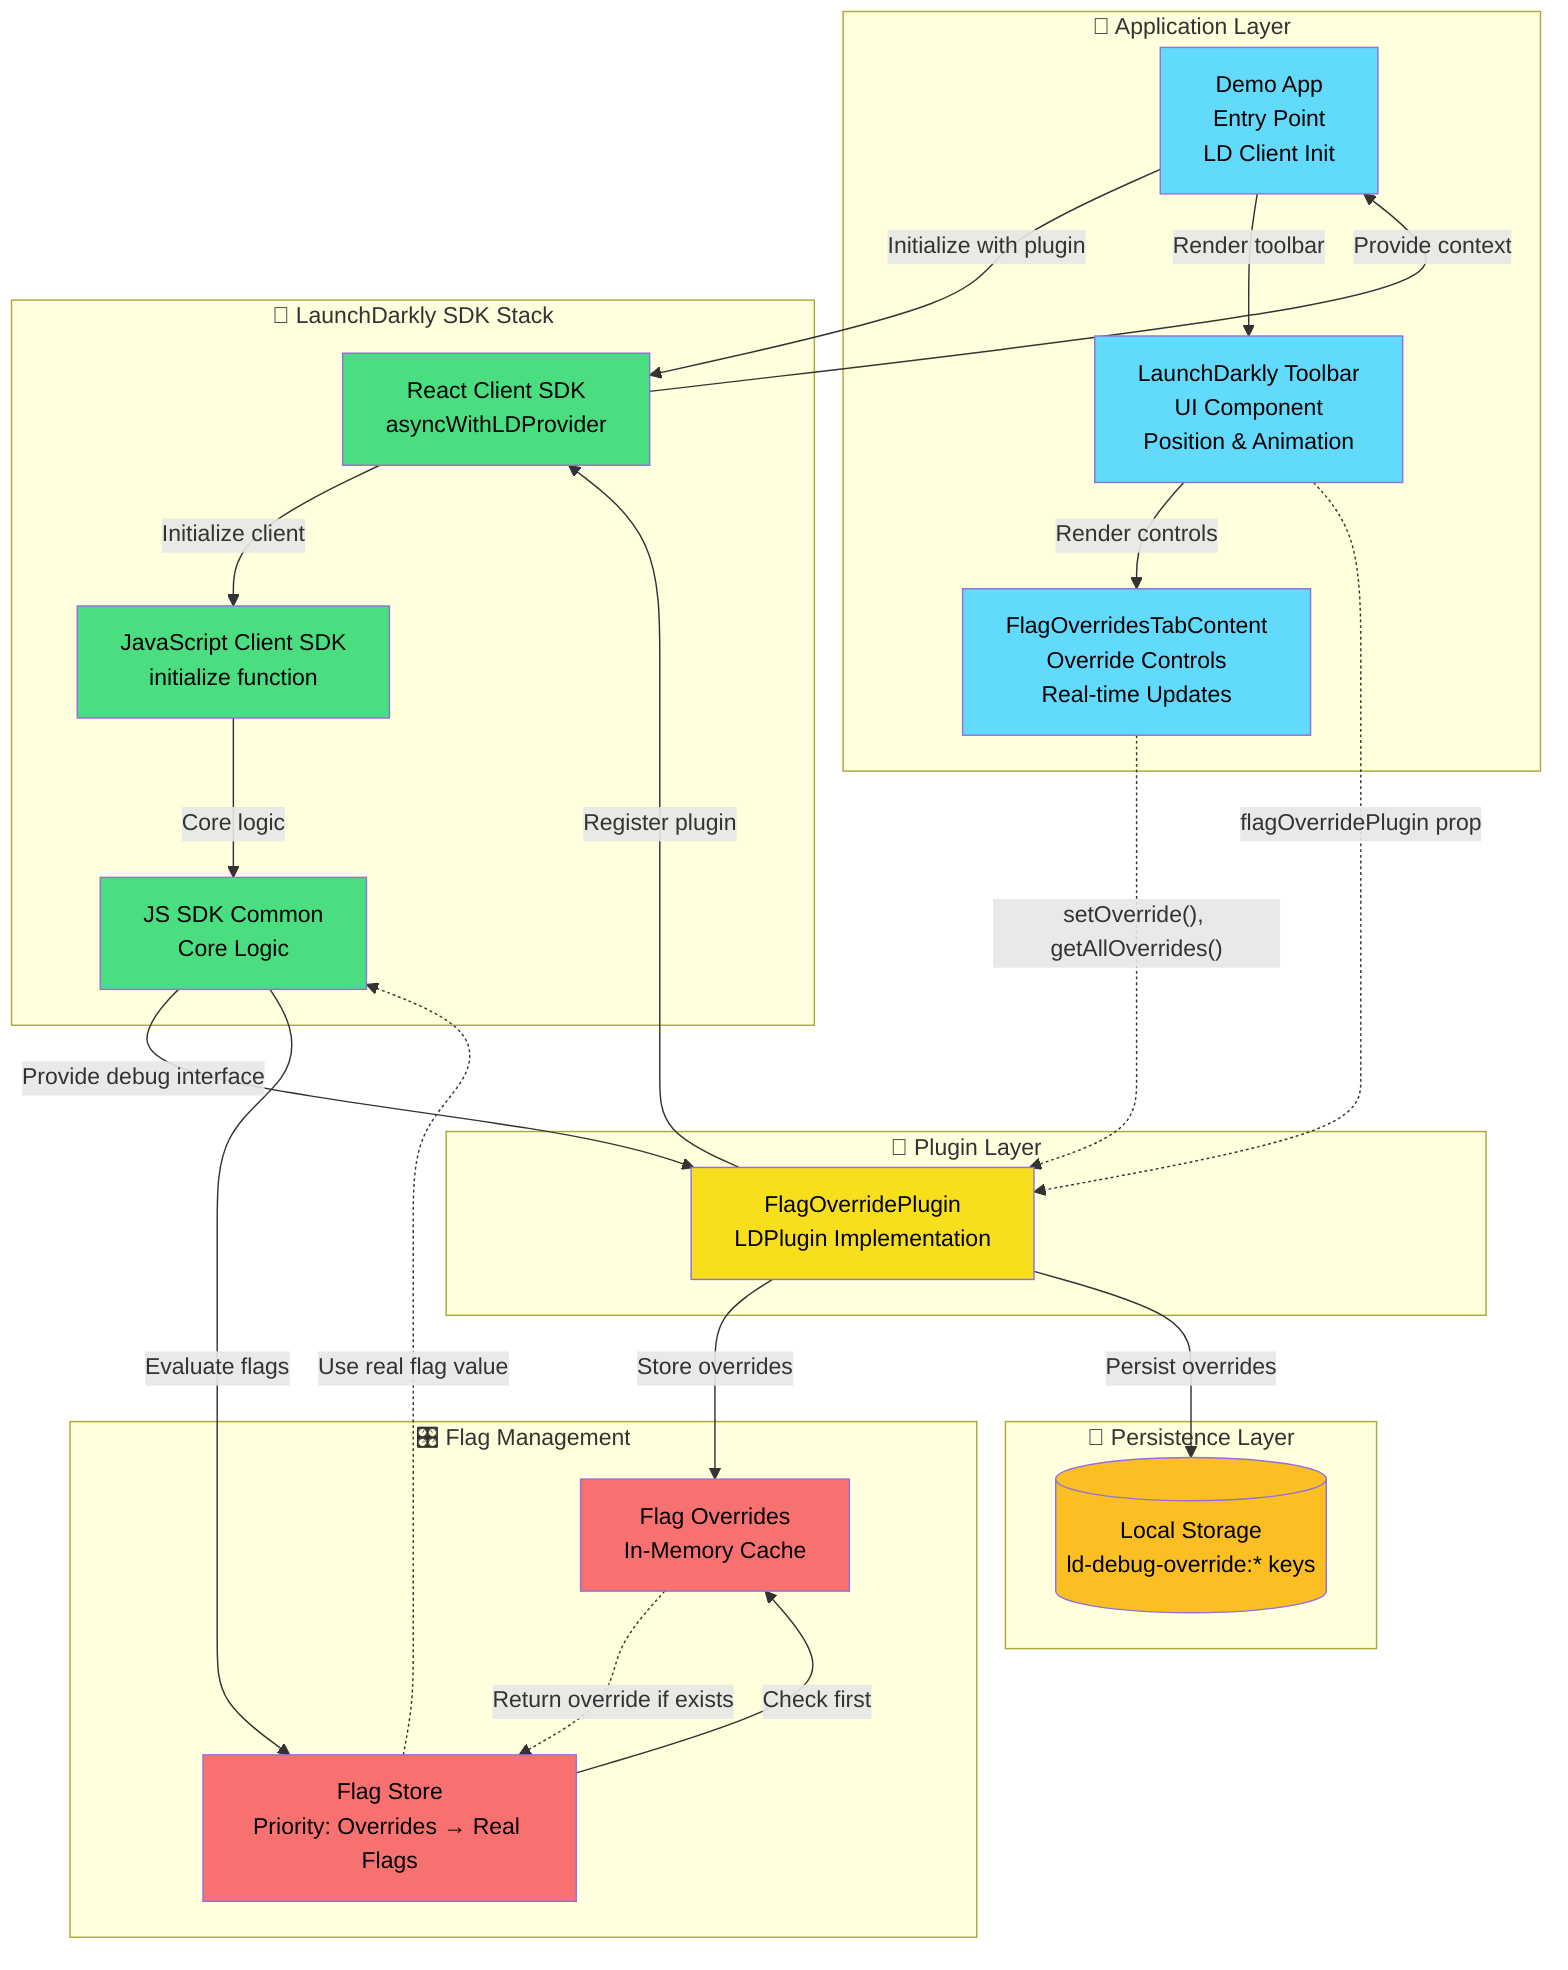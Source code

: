 graph TB
    %% Main Components
    subgraph "🎯 Application Layer"
        App[Demo App<br/>Entry Point<br/>LD Client Init]
        Toolbar[LaunchDarkly Toolbar<br/>UI Component<br/>Position & Animation]
        TabContent[FlagOverridesTabContent<br/>Override Controls<br/>Real-time Updates]
    end

    subgraph "🔧 Plugin Layer"
        DebugPlugin[FlagOverridePlugin<br/>LDPlugin Implementation]
    end

    subgraph "🚀 LaunchDarkly SDK Stack"
        ReactSDK[React Client SDK<br/>asyncWithLDProvider]
        JSSDK[JavaScript Client SDK<br/>initialize function]
        CommonSDK[JS SDK Common<br/>Core Logic]
    end

    subgraph "🎛️ Flag Management"
        FlagStore[Flag Store<br/>Priority: Overrides → Real Flags]
        OverrideStore[Flag Overrides<br/>In-Memory Cache]
    end

    subgraph "💾 Persistence Layer"
        LocalStorage[(Local Storage<br/>ld-debug-override:* keys)]
    end



    %% 🔄 Plugin Registration & Initialization
    App -->|Initialize with plugin| ReactSDK
    ReactSDK -->|Initialize client| JSSDK
    JSSDK -->|Core logic| CommonSDK
    DebugPlugin -->|Register plugin| ReactSDK

    %% 🔧 Debug Interface Handshake
    CommonSDK -->|Provide debug interface| DebugPlugin
    DebugPlugin -->|Store overrides| OverrideStore

    %% 🎨 Client Flow (JS SDK)
    ReactSDK -->|Provide context| App
    App -->|Render toolbar| Toolbar
    Toolbar -->|Render controls| TabContent

    %% ⚡ Direct Plugin Integration
    Toolbar -.->|flagOverridePlugin prop| DebugPlugin
    TabContent -.->|"setOverride(), getAllOverrides()"| DebugPlugin



    %% 💾 Storage Management
    DebugPlugin -->|Persist overrides| LocalStorage

    %% 🎯 Flag Evaluation Priority
    CommonSDK -->|Evaluate flags| FlagStore
    FlagStore -->|Check first| OverrideStore
    OverrideStore -.->|Return override if exists| FlagStore
    FlagStore -.->|Use real flag value| CommonSDK



    %% Styling
    classDef app fill:#61dafb,color:black
    classDef plugin fill:#f7df1e,color:black
    classDef sdk fill:#4ade80,color:black
    classDef storage fill:#fbbf24,color:black
    classDef flags fill:#f87171,color:black

    class App,Toolbar,TabContent app
    class DebugPlugin plugin
    class ReactSDK,JSSDK,CommonSDK sdk
    class FlagStore,OverrideStore flags
    class LocalStorage storage